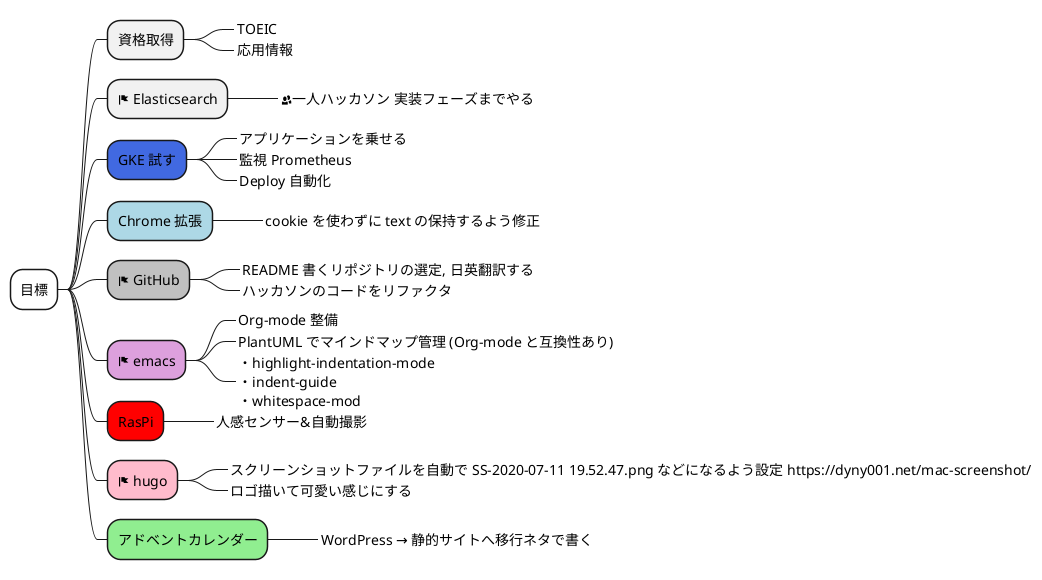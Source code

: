 @startmindmap
*[#white] 目標
** 資格取得
***_ TOEIC
***_ 応用情報
** <&flag> Elasticsearch
***_ <&people>一人ハッカソン 実装フェーズまでやる
**[#royalblue] GKE 試す
***_ アプリケーションを乗せる
***_ 監視 Prometheus
***_ Deploy 自動化 
**[#lightblue] Chrome 拡張
***_ cookie を使わずに text の保持するよう修正
**[#silver] <&flag> GitHub
***_ README 書くリポジトリの選定, 日英翻訳する
***_ ハッカソンのコードをリファクタ
**[#plum] <&flag> emacs
***_ Org-mode 整備
***_ PlantUML でマインドマップ管理 (Org-mode と互換性あり)
***_ ・highlight-indentation-mode \n・indent-guide \n・whitespace-mod
**[#red] RasPi
***_ 人感センサー&自動撮影
**[#FFBBCC] <&flag> hugo
***_ スクリーンショットファイルを自動で SS-2020-07-11 19.52.47.png などになるよう設定 https://dyny001.net/mac-screenshot/
***_ ロゴ描いて可愛い感じにする
**[#lightgreen] アドベントカレンダー
***_ WordPress → 静的サイトへ移行ネタで書く
@endmindmap
